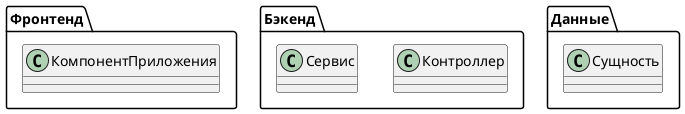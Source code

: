 @startuml
'Диаграмма пакетов — структура проекта'
package "Фронтенд" {
 class КомпонентПриложения
}
package "Бэкенд" {
 class Контроллер
 class Сервис
}
package "Данные" {
 class Сущность
}
@enduml
